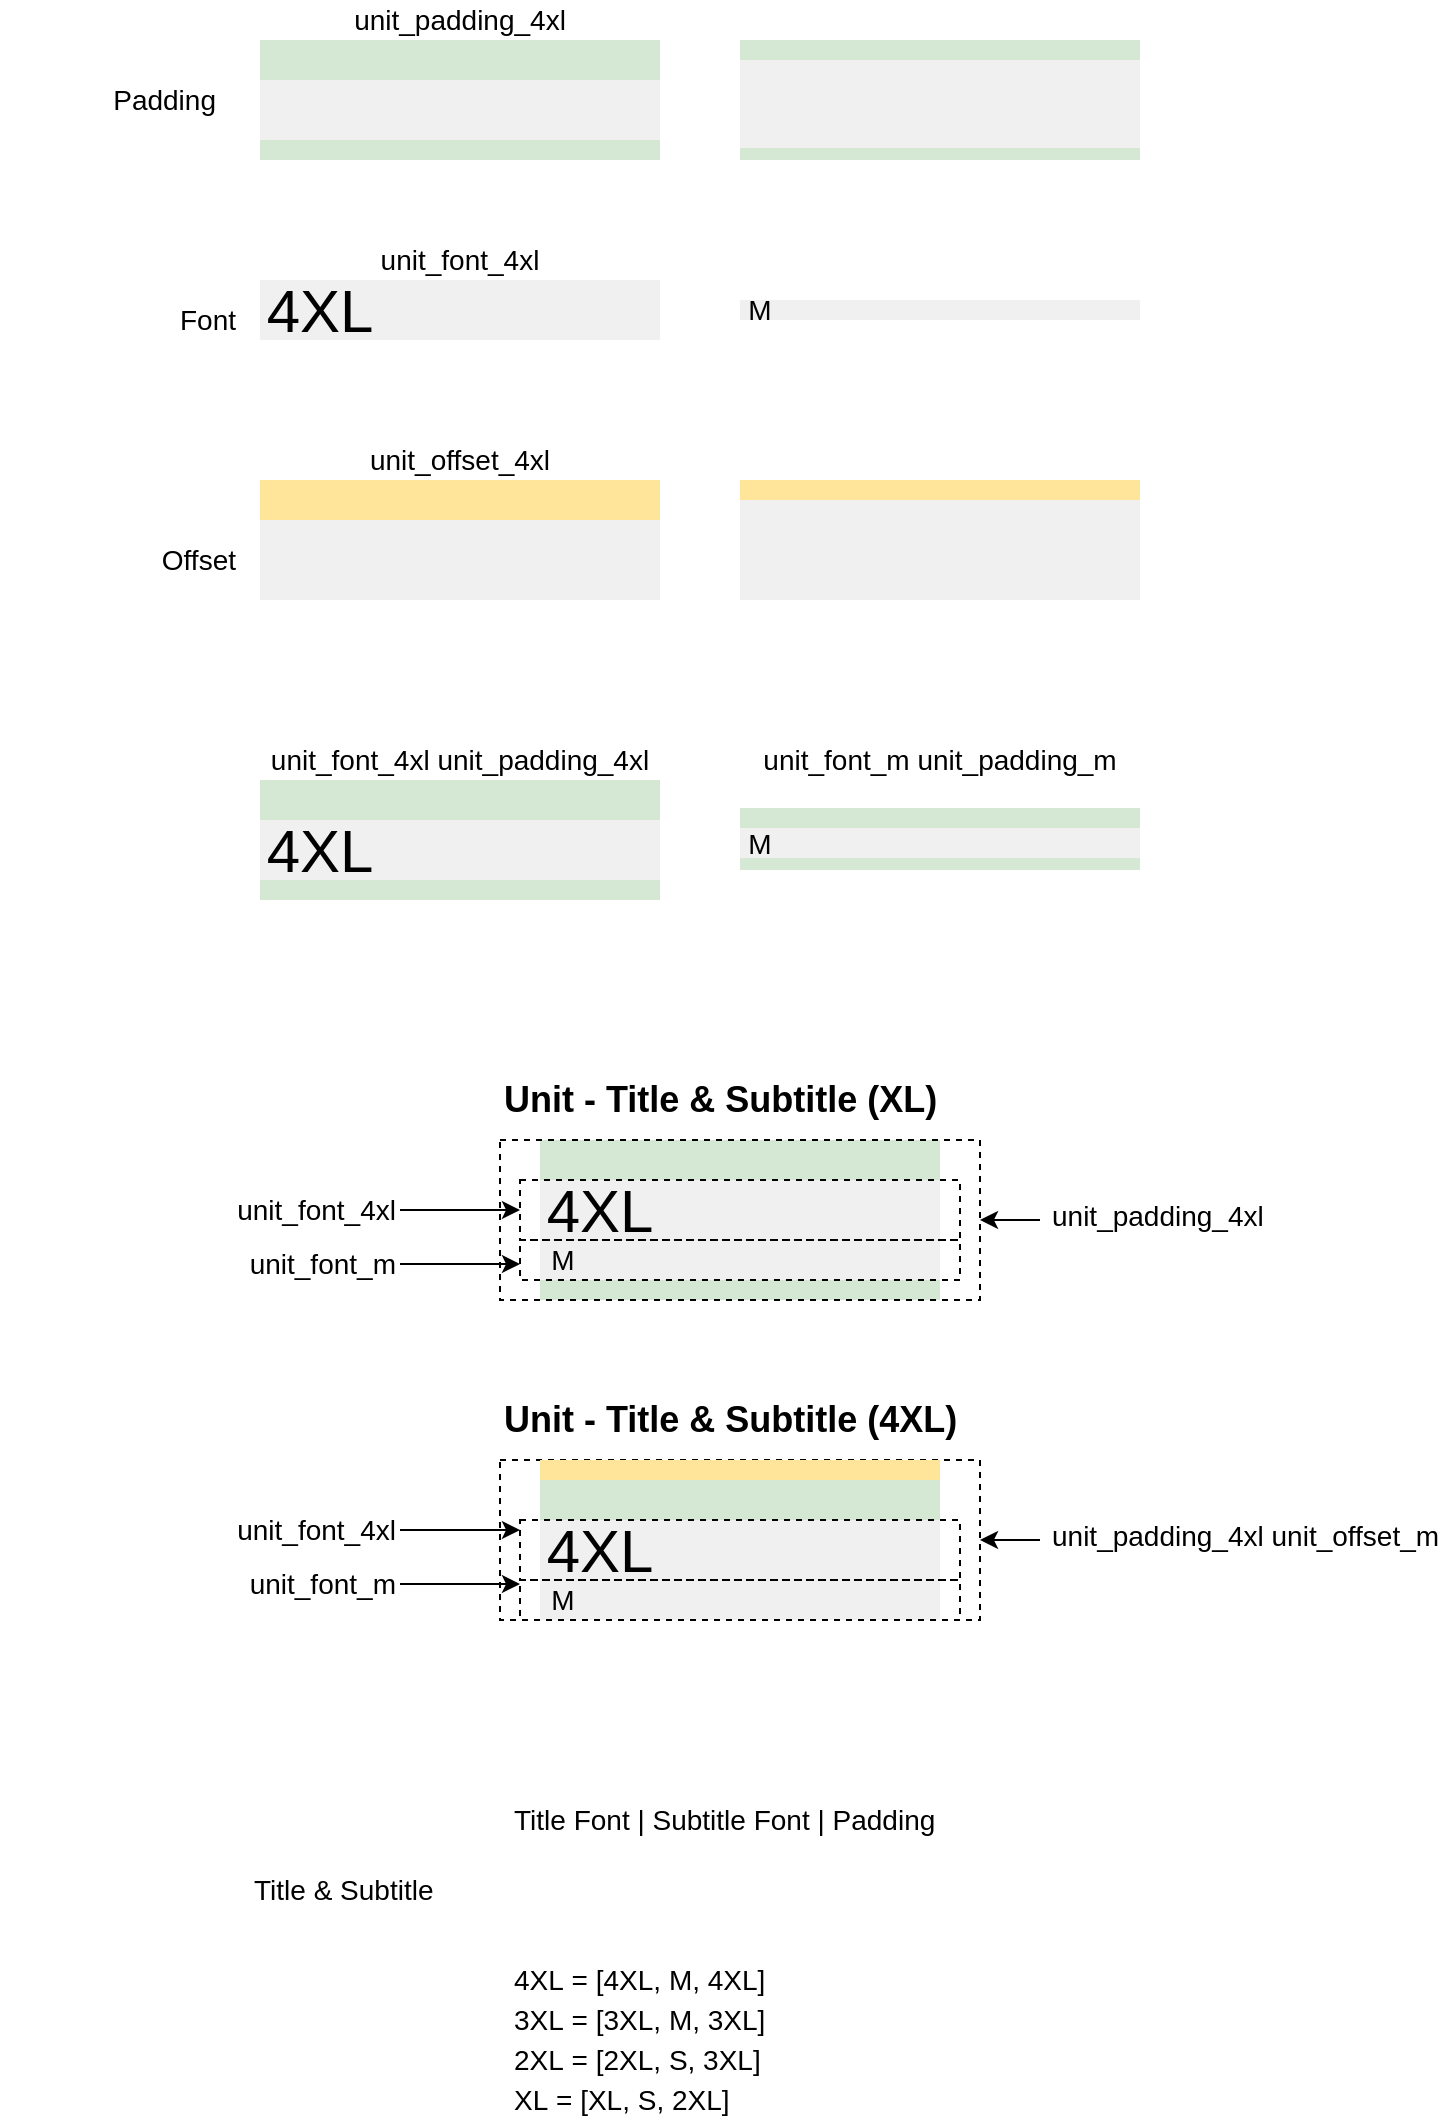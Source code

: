 <mxfile version="10.6.3" type="github"><diagram id="ostWCCcpB4mAmMlxNXDX" name="Page-1"><mxGraphModel dx="1717" dy="596" grid="1" gridSize="10" guides="1" tooltips="1" connect="1" arrows="1" fold="1" page="1" pageScale="1" pageWidth="827" pageHeight="1169" math="0" shadow="0"><root><mxCell id="0"/><mxCell id="1" parent="0"/><mxCell id="3q9eejfZoFnrV0pvOHxL-81" value="" style="rounded=0;whiteSpace=wrap;html=1;strokeColor=#000000;fillColor=none;gradientColor=none;fontSize=14;align=right;dashed=1;" vertex="1" parent="1"><mxGeometry x="200" y="830" width="240" height="80" as="geometry"/></mxCell><mxCell id="3q9eejfZoFnrV0pvOHxL-1" value="" style="rounded=0;whiteSpace=wrap;html=1;strokeColor=none;fillColor=#F0F0F0;" vertex="1" parent="1"><mxGeometry x="80" y="120" width="200" height="60" as="geometry"/></mxCell><mxCell id="3q9eejfZoFnrV0pvOHxL-2" value="" style="rounded=0;whiteSpace=wrap;html=1;strokeColor=none;fillColor=#D5E8D4;" vertex="1" parent="1"><mxGeometry x="80" y="120" width="200" height="20" as="geometry"/></mxCell><mxCell id="3q9eejfZoFnrV0pvOHxL-3" value="" style="rounded=0;whiteSpace=wrap;html=1;strokeColor=none;fillColor=#D5E8D4;" vertex="1" parent="1"><mxGeometry x="80" y="170" width="200" height="10" as="geometry"/></mxCell><mxCell id="3q9eejfZoFnrV0pvOHxL-4" value="" style="rounded=0;whiteSpace=wrap;html=1;strokeColor=none;gradientColor=none;fillColor=#F0F0F0;" vertex="1" parent="1"><mxGeometry x="320" y="120" width="200" height="60" as="geometry"/></mxCell><mxCell id="3q9eejfZoFnrV0pvOHxL-5" value="" style="rounded=0;whiteSpace=wrap;html=1;strokeColor=none;fillColor=#D5E8D4;" vertex="1" parent="1"><mxGeometry x="320" y="120" width="200" height="10" as="geometry"/></mxCell><mxCell id="3q9eejfZoFnrV0pvOHxL-6" value="" style="rounded=0;whiteSpace=wrap;html=1;strokeColor=none;fillColor=#D5E8D4;" vertex="1" parent="1"><mxGeometry x="320" y="174" width="200" height="6" as="geometry"/></mxCell><mxCell id="3q9eejfZoFnrV0pvOHxL-9" value="" style="rounded=0;whiteSpace=wrap;html=1;strokeColor=none;fillColor=#F0F0F0;" vertex="1" parent="1"><mxGeometry x="80" y="490" width="200" height="60" as="geometry"/></mxCell><mxCell id="3q9eejfZoFnrV0pvOHxL-10" value="" style="rounded=0;whiteSpace=wrap;html=1;strokeColor=none;fillColor=#D5E8D4;" vertex="1" parent="1"><mxGeometry x="80" y="490" width="200" height="20" as="geometry"/></mxCell><mxCell id="3q9eejfZoFnrV0pvOHxL-11" value="" style="rounded=0;whiteSpace=wrap;html=1;strokeColor=none;fillColor=#D5E8D4;" vertex="1" parent="1"><mxGeometry x="80" y="540" width="200" height="10" as="geometry"/></mxCell><mxCell id="3q9eejfZoFnrV0pvOHxL-13" value="" style="rounded=0;whiteSpace=wrap;html=1;strokeColor=none;fillColor=#F0F0F0;" vertex="1" parent="1"><mxGeometry x="80" y="240" width="200" height="30" as="geometry"/></mxCell><mxCell id="3q9eejfZoFnrV0pvOHxL-16" value="4XL" style="text;html=1;strokeColor=none;fillColor=none;align=center;verticalAlign=middle;whiteSpace=wrap;rounded=0;fontSize=30;" vertex="1" parent="1"><mxGeometry x="90" y="245" width="40" height="20" as="geometry"/></mxCell><mxCell id="3q9eejfZoFnrV0pvOHxL-17" value="4XL" style="text;html=1;strokeColor=none;fillColor=none;align=center;verticalAlign=middle;whiteSpace=wrap;rounded=0;fontSize=30;" vertex="1" parent="1"><mxGeometry x="90" y="515" width="40" height="20" as="geometry"/></mxCell><mxCell id="3q9eejfZoFnrV0pvOHxL-18" value="" style="rounded=0;whiteSpace=wrap;html=1;strokeColor=none;fillColor=#F0F0F0;" vertex="1" parent="1"><mxGeometry x="320" y="510" width="200" height="25" as="geometry"/></mxCell><mxCell id="3q9eejfZoFnrV0pvOHxL-21" value="" style="rounded=0;whiteSpace=wrap;html=1;strokeColor=none;fillColor=#F0F0F0;" vertex="1" parent="1"><mxGeometry x="320" y="250" width="200" height="10" as="geometry"/></mxCell><mxCell id="3q9eejfZoFnrV0pvOHxL-22" value="M" style="text;html=1;strokeColor=none;fillColor=none;align=center;verticalAlign=middle;whiteSpace=wrap;rounded=0;fontSize=14;" vertex="1" parent="1"><mxGeometry x="320" y="245" width="20" height="20" as="geometry"/></mxCell><mxCell id="3q9eejfZoFnrV0pvOHxL-26" value="" style="rounded=0;whiteSpace=wrap;html=1;strokeColor=none;fillColor=#D5E8D4;" vertex="1" parent="1"><mxGeometry x="320" y="504" width="200" height="10" as="geometry"/></mxCell><mxCell id="3q9eejfZoFnrV0pvOHxL-27" value="" style="rounded=0;whiteSpace=wrap;html=1;strokeColor=none;fillColor=#D5E8D4;" vertex="1" parent="1"><mxGeometry x="320" y="529" width="200" height="6" as="geometry"/></mxCell><mxCell id="3q9eejfZoFnrV0pvOHxL-28" value="M" style="text;html=1;strokeColor=none;fillColor=none;align=center;verticalAlign=middle;whiteSpace=wrap;rounded=0;fontSize=14;" vertex="1" parent="1"><mxGeometry x="320" y="512" width="20" height="20" as="geometry"/></mxCell><mxCell id="3q9eejfZoFnrV0pvOHxL-29" value="" style="rounded=0;whiteSpace=wrap;html=1;strokeColor=none;fillColor=#F0F0F0;" vertex="1" parent="1"><mxGeometry x="80" y="340" width="200" height="60" as="geometry"/></mxCell><mxCell id="3q9eejfZoFnrV0pvOHxL-30" value="" style="rounded=0;whiteSpace=wrap;html=1;strokeColor=none;fillColor=#FFE599;" vertex="1" parent="1"><mxGeometry x="80" y="340" width="200" height="20" as="geometry"/></mxCell><mxCell id="3q9eejfZoFnrV0pvOHxL-32" value="" style="rounded=0;whiteSpace=wrap;html=1;strokeColor=none;gradientColor=none;fillColor=#F0F0F0;" vertex="1" parent="1"><mxGeometry x="320" y="340" width="200" height="60" as="geometry"/></mxCell><mxCell id="3q9eejfZoFnrV0pvOHxL-33" value="" style="rounded=0;whiteSpace=wrap;html=1;strokeColor=none;fillColor=#FFE599;" vertex="1" parent="1"><mxGeometry x="320" y="340" width="200" height="10" as="geometry"/></mxCell><mxCell id="3q9eejfZoFnrV0pvOHxL-35" value="Padding" style="text;html=1;strokeColor=none;fillColor=none;align=right;verticalAlign=middle;whiteSpace=wrap;rounded=0;fontSize=14;" vertex="1" parent="1"><mxGeometry x="-50" y="140" width="110" height="20" as="geometry"/></mxCell><mxCell id="3q9eejfZoFnrV0pvOHxL-36" value="Font" style="text;html=1;strokeColor=none;fillColor=none;align=right;verticalAlign=middle;whiteSpace=wrap;rounded=0;fontSize=14;" vertex="1" parent="1"><mxGeometry x="-40" y="250" width="110" height="20" as="geometry"/></mxCell><mxCell id="3q9eejfZoFnrV0pvOHxL-37" value="Offset" style="text;html=1;strokeColor=none;fillColor=none;align=right;verticalAlign=middle;whiteSpace=wrap;rounded=0;fontSize=14;" vertex="1" parent="1"><mxGeometry x="-40" y="370" width="110" height="20" as="geometry"/></mxCell><mxCell id="3q9eejfZoFnrV0pvOHxL-38" value="" style="rounded=0;whiteSpace=wrap;html=1;strokeColor=none;fillColor=#F0F0F0;" vertex="1" parent="1"><mxGeometry x="220" y="670" width="200" height="80" as="geometry"/></mxCell><mxCell id="3q9eejfZoFnrV0pvOHxL-39" value="" style="rounded=0;whiteSpace=wrap;html=1;strokeColor=none;fillColor=#D5E8D4;" vertex="1" parent="1"><mxGeometry x="220" y="670" width="200" height="20" as="geometry"/></mxCell><mxCell id="3q9eejfZoFnrV0pvOHxL-40" value="" style="rounded=0;whiteSpace=wrap;html=1;strokeColor=none;fillColor=#D5E8D4;" vertex="1" parent="1"><mxGeometry x="220" y="740" width="200" height="10" as="geometry"/></mxCell><mxCell id="3q9eejfZoFnrV0pvOHxL-41" value="4XL" style="text;html=1;strokeColor=none;fillColor=none;align=center;verticalAlign=middle;whiteSpace=wrap;rounded=0;fontSize=30;" vertex="1" parent="1"><mxGeometry x="230" y="695" width="40" height="20" as="geometry"/></mxCell><mxCell id="3q9eejfZoFnrV0pvOHxL-42" value="M" style="text;html=1;strokeColor=none;fillColor=none;align=center;verticalAlign=middle;whiteSpace=wrap;rounded=0;fontSize=14;" vertex="1" parent="1"><mxGeometry x="223" y="720" width="17" height="20" as="geometry"/></mxCell><mxCell id="3q9eejfZoFnrV0pvOHxL-43" value="unit_offset_4xl" style="text;html=1;strokeColor=none;fillColor=none;align=center;verticalAlign=middle;whiteSpace=wrap;rounded=0;fontSize=14;" vertex="1" parent="1"><mxGeometry x="80" y="320" width="200" height="20" as="geometry"/></mxCell><mxCell id="3q9eejfZoFnrV0pvOHxL-44" value="unit_font_4xl" style="text;html=1;strokeColor=none;fillColor=none;align=center;verticalAlign=middle;whiteSpace=wrap;rounded=0;fontSize=14;" vertex="1" parent="1"><mxGeometry x="80" y="220" width="200" height="20" as="geometry"/></mxCell><mxCell id="3q9eejfZoFnrV0pvOHxL-45" value="unit_padding_4xl" style="text;html=1;strokeColor=none;fillColor=none;align=center;verticalAlign=middle;whiteSpace=wrap;rounded=0;fontSize=14;" vertex="1" parent="1"><mxGeometry x="80" y="100" width="200" height="20" as="geometry"/></mxCell><mxCell id="3q9eejfZoFnrV0pvOHxL-47" value="unit_font_4xl unit_padding_4xl" style="text;html=1;strokeColor=none;fillColor=none;align=center;verticalAlign=middle;whiteSpace=wrap;rounded=0;fontSize=14;" vertex="1" parent="1"><mxGeometry x="80" y="470" width="200" height="20" as="geometry"/></mxCell><mxCell id="3q9eejfZoFnrV0pvOHxL-48" value="unit_font_m unit_padding_m" style="text;html=1;strokeColor=none;fillColor=none;align=center;verticalAlign=middle;whiteSpace=wrap;rounded=0;fontSize=14;" vertex="1" parent="1"><mxGeometry x="320" y="470" width="200" height="20" as="geometry"/></mxCell><mxCell id="3q9eejfZoFnrV0pvOHxL-52" value="unit_font_4xl" style="text;html=1;strokeColor=none;fillColor=none;align=right;verticalAlign=middle;whiteSpace=wrap;rounded=0;fontSize=14;" vertex="1" parent="1"><mxGeometry x="-50" y="695" width="200" height="20" as="geometry"/></mxCell><mxCell id="3q9eejfZoFnrV0pvOHxL-53" value="" style="endArrow=classic;html=1;fontSize=14;exitX=1;exitY=0.5;exitDx=0;exitDy=0;" edge="1" parent="1" source="3q9eejfZoFnrV0pvOHxL-52"><mxGeometry width="50" height="50" relative="1" as="geometry"><mxPoint x="150" y="690" as="sourcePoint"/><mxPoint x="210.0" y="705" as="targetPoint"/></mxGeometry></mxCell><mxCell id="3q9eejfZoFnrV0pvOHxL-54" value="" style="rounded=0;whiteSpace=wrap;html=1;strokeColor=#000000;fillColor=none;gradientColor=none;fontSize=14;align=right;dashed=1;" vertex="1" parent="1"><mxGeometry x="210" y="690" width="220" height="30" as="geometry"/></mxCell><mxCell id="3q9eejfZoFnrV0pvOHxL-55" value="unit_font_m" style="text;html=1;strokeColor=none;fillColor=none;align=right;verticalAlign=middle;whiteSpace=wrap;rounded=0;fontSize=14;" vertex="1" parent="1"><mxGeometry x="-50" y="722" width="200" height="20" as="geometry"/></mxCell><mxCell id="3q9eejfZoFnrV0pvOHxL-56" value="" style="endArrow=classic;html=1;fontSize=14;exitX=1;exitY=0.5;exitDx=0;exitDy=0;" edge="1" parent="1" source="3q9eejfZoFnrV0pvOHxL-55"><mxGeometry width="50" height="50" relative="1" as="geometry"><mxPoint x="150" y="717" as="sourcePoint"/><mxPoint x="210.0" y="732" as="targetPoint"/></mxGeometry></mxCell><mxCell id="3q9eejfZoFnrV0pvOHxL-57" value="" style="rounded=0;whiteSpace=wrap;html=1;strokeColor=#000000;fillColor=none;gradientColor=none;fontSize=14;align=right;dashed=1;" vertex="1" parent="1"><mxGeometry x="210" y="720" width="220" height="20" as="geometry"/></mxCell><mxCell id="3q9eejfZoFnrV0pvOHxL-59" value="" style="rounded=0;whiteSpace=wrap;html=1;strokeColor=#000000;fillColor=none;gradientColor=none;fontSize=14;align=right;dashed=1;" vertex="1" parent="1"><mxGeometry x="200" y="670" width="240" height="80" as="geometry"/></mxCell><mxCell id="3q9eejfZoFnrV0pvOHxL-60" value="unit_padding_4xl" style="text;html=1;strokeColor=none;fillColor=none;align=left;verticalAlign=middle;whiteSpace=wrap;rounded=0;fontSize=14;" vertex="1" parent="1"><mxGeometry x="474" y="698" width="200" height="20" as="geometry"/></mxCell><mxCell id="3q9eejfZoFnrV0pvOHxL-62" value="" style="endArrow=classic;html=1;fontSize=14;entryX=1;entryY=0.5;entryDx=0;entryDy=0;" edge="1" parent="1" target="3q9eejfZoFnrV0pvOHxL-59"><mxGeometry width="50" height="50" relative="1" as="geometry"><mxPoint x="470" y="710" as="sourcePoint"/><mxPoint x="220.0" y="715" as="targetPoint"/></mxGeometry></mxCell><mxCell id="3q9eejfZoFnrV0pvOHxL-63" value="Unit - Title &amp;amp; Subtitle (XL)" style="text;html=1;strokeColor=none;fillColor=none;align=left;verticalAlign=middle;whiteSpace=wrap;rounded=0;dashed=1;fontSize=18;fontStyle=1" vertex="1" parent="1"><mxGeometry x="200" y="640" width="240" height="20" as="geometry"/></mxCell><mxCell id="3q9eejfZoFnrV0pvOHxL-64" value="Title &amp; Subtitle" style="text;html=1;fontSize=14;" vertex="1" parent="1"><mxGeometry x="75" y="1030" width="120" height="30" as="geometry"/></mxCell><mxCell id="3q9eejfZoFnrV0pvOHxL-65" value="&lt;span&gt;Title Font&amp;nbsp;&lt;/span&gt;| Subtitle Font&amp;nbsp;| Padding" style="text;html=1;strokeColor=none;fillColor=none;align=left;verticalAlign=middle;whiteSpace=wrap;rounded=0;dashed=1;fontSize=14;" vertex="1" parent="1"><mxGeometry x="205" y="1000" width="380" height="20" as="geometry"/></mxCell><mxCell id="3q9eejfZoFnrV0pvOHxL-66" value="4XL&amp;nbsp;= [4XL, M, 4XL]" style="text;html=1;strokeColor=none;fillColor=none;align=left;verticalAlign=middle;whiteSpace=wrap;rounded=0;dashed=1;fontSize=14;" vertex="1" parent="1"><mxGeometry x="205" y="1080" width="380" height="20" as="geometry"/></mxCell><mxCell id="3q9eejfZoFnrV0pvOHxL-67" value="3XL&amp;nbsp;= [3XL, M, 3XL]" style="text;html=1;strokeColor=none;fillColor=none;align=left;verticalAlign=middle;whiteSpace=wrap;rounded=0;dashed=1;fontSize=14;" vertex="1" parent="1"><mxGeometry x="205" y="1100" width="380" height="20" as="geometry"/></mxCell><mxCell id="3q9eejfZoFnrV0pvOHxL-68" value="2XL&amp;nbsp;= [2XL, S, 3XL]" style="text;html=1;strokeColor=none;fillColor=none;align=left;verticalAlign=middle;whiteSpace=wrap;rounded=0;dashed=1;fontSize=14;" vertex="1" parent="1"><mxGeometry x="205" y="1120" width="380" height="20" as="geometry"/></mxCell><mxCell id="3q9eejfZoFnrV0pvOHxL-69" value="XL&amp;nbsp;= [XL, S, 2XL]" style="text;html=1;strokeColor=none;fillColor=none;align=left;verticalAlign=middle;whiteSpace=wrap;rounded=0;dashed=1;fontSize=14;" vertex="1" parent="1"><mxGeometry x="205" y="1140" width="380" height="20" as="geometry"/></mxCell><mxCell id="3q9eejfZoFnrV0pvOHxL-70" value="" style="rounded=0;whiteSpace=wrap;html=1;strokeColor=none;fillColor=#F0F0F0;" vertex="1" parent="1"><mxGeometry x="220" y="840" width="200" height="70" as="geometry"/></mxCell><mxCell id="3q9eejfZoFnrV0pvOHxL-71" value="" style="rounded=0;whiteSpace=wrap;html=1;strokeColor=none;fillColor=#D5E8D4;" vertex="1" parent="1"><mxGeometry x="220" y="840" width="200" height="20" as="geometry"/></mxCell><mxCell id="3q9eejfZoFnrV0pvOHxL-73" value="4XL" style="text;html=1;strokeColor=none;fillColor=none;align=center;verticalAlign=middle;whiteSpace=wrap;rounded=0;fontSize=30;" vertex="1" parent="1"><mxGeometry x="230" y="865" width="40" height="20" as="geometry"/></mxCell><mxCell id="3q9eejfZoFnrV0pvOHxL-74" value="M" style="text;html=1;strokeColor=none;fillColor=none;align=center;verticalAlign=middle;whiteSpace=wrap;rounded=0;fontSize=14;" vertex="1" parent="1"><mxGeometry x="223" y="890" width="17" height="20" as="geometry"/></mxCell><mxCell id="3q9eejfZoFnrV0pvOHxL-75" value="unit_font_4xl" style="text;html=1;strokeColor=none;fillColor=none;align=right;verticalAlign=middle;whiteSpace=wrap;rounded=0;fontSize=14;" vertex="1" parent="1"><mxGeometry x="-50" y="855" width="200" height="20" as="geometry"/></mxCell><mxCell id="3q9eejfZoFnrV0pvOHxL-76" value="" style="endArrow=classic;html=1;fontSize=14;exitX=1;exitY=0.5;exitDx=0;exitDy=0;" edge="1" parent="1" source="3q9eejfZoFnrV0pvOHxL-75"><mxGeometry width="50" height="50" relative="1" as="geometry"><mxPoint x="150" y="850" as="sourcePoint"/><mxPoint x="210.0" y="865" as="targetPoint"/></mxGeometry></mxCell><mxCell id="3q9eejfZoFnrV0pvOHxL-77" value="" style="rounded=0;whiteSpace=wrap;html=1;strokeColor=#000000;fillColor=none;gradientColor=none;fontSize=14;align=right;dashed=1;" vertex="1" parent="1"><mxGeometry x="210" y="860" width="220" height="30" as="geometry"/></mxCell><mxCell id="3q9eejfZoFnrV0pvOHxL-78" value="unit_font_m" style="text;html=1;strokeColor=none;fillColor=none;align=right;verticalAlign=middle;whiteSpace=wrap;rounded=0;fontSize=14;" vertex="1" parent="1"><mxGeometry x="-50" y="882" width="200" height="20" as="geometry"/></mxCell><mxCell id="3q9eejfZoFnrV0pvOHxL-79" value="" style="endArrow=classic;html=1;fontSize=14;exitX=1;exitY=0.5;exitDx=0;exitDy=0;" edge="1" parent="1" source="3q9eejfZoFnrV0pvOHxL-78"><mxGeometry width="50" height="50" relative="1" as="geometry"><mxPoint x="150" y="877" as="sourcePoint"/><mxPoint x="210.0" y="892" as="targetPoint"/></mxGeometry></mxCell><mxCell id="3q9eejfZoFnrV0pvOHxL-80" value="" style="rounded=0;whiteSpace=wrap;html=1;strokeColor=#000000;fillColor=none;gradientColor=none;fontSize=14;align=right;dashed=1;" vertex="1" parent="1"><mxGeometry x="210" y="890" width="220" height="20" as="geometry"/></mxCell><mxCell id="3q9eejfZoFnrV0pvOHxL-82" value="&lt;span&gt;unit_padding_4xl&amp;nbsp;&lt;/span&gt;unit_offset_m&lt;br&gt;" style="text;html=1;strokeColor=none;fillColor=none;align=left;verticalAlign=middle;whiteSpace=wrap;rounded=0;fontSize=14;" vertex="1" parent="1"><mxGeometry x="474" y="858" width="200" height="20" as="geometry"/></mxCell><mxCell id="3q9eejfZoFnrV0pvOHxL-83" value="" style="endArrow=classic;html=1;fontSize=14;entryX=1;entryY=0.5;entryDx=0;entryDy=0;" edge="1" parent="1" target="3q9eejfZoFnrV0pvOHxL-81"><mxGeometry width="50" height="50" relative="1" as="geometry"><mxPoint x="470" y="870" as="sourcePoint"/><mxPoint x="220.0" y="875" as="targetPoint"/></mxGeometry></mxCell><mxCell id="3q9eejfZoFnrV0pvOHxL-84" value="Unit - Title &amp;amp; Subtitle (4XL)" style="text;html=1;strokeColor=none;fillColor=none;align=left;verticalAlign=middle;whiteSpace=wrap;rounded=0;dashed=1;fontSize=18;fontStyle=1" vertex="1" parent="1"><mxGeometry x="200" y="800" width="240" height="20" as="geometry"/></mxCell><mxCell id="3q9eejfZoFnrV0pvOHxL-87" value="" style="rounded=0;whiteSpace=wrap;html=1;strokeColor=none;fillColor=#FFE599;" vertex="1" parent="1"><mxGeometry x="220" y="830" width="200" height="10" as="geometry"/></mxCell></root></mxGraphModel></diagram></mxfile>